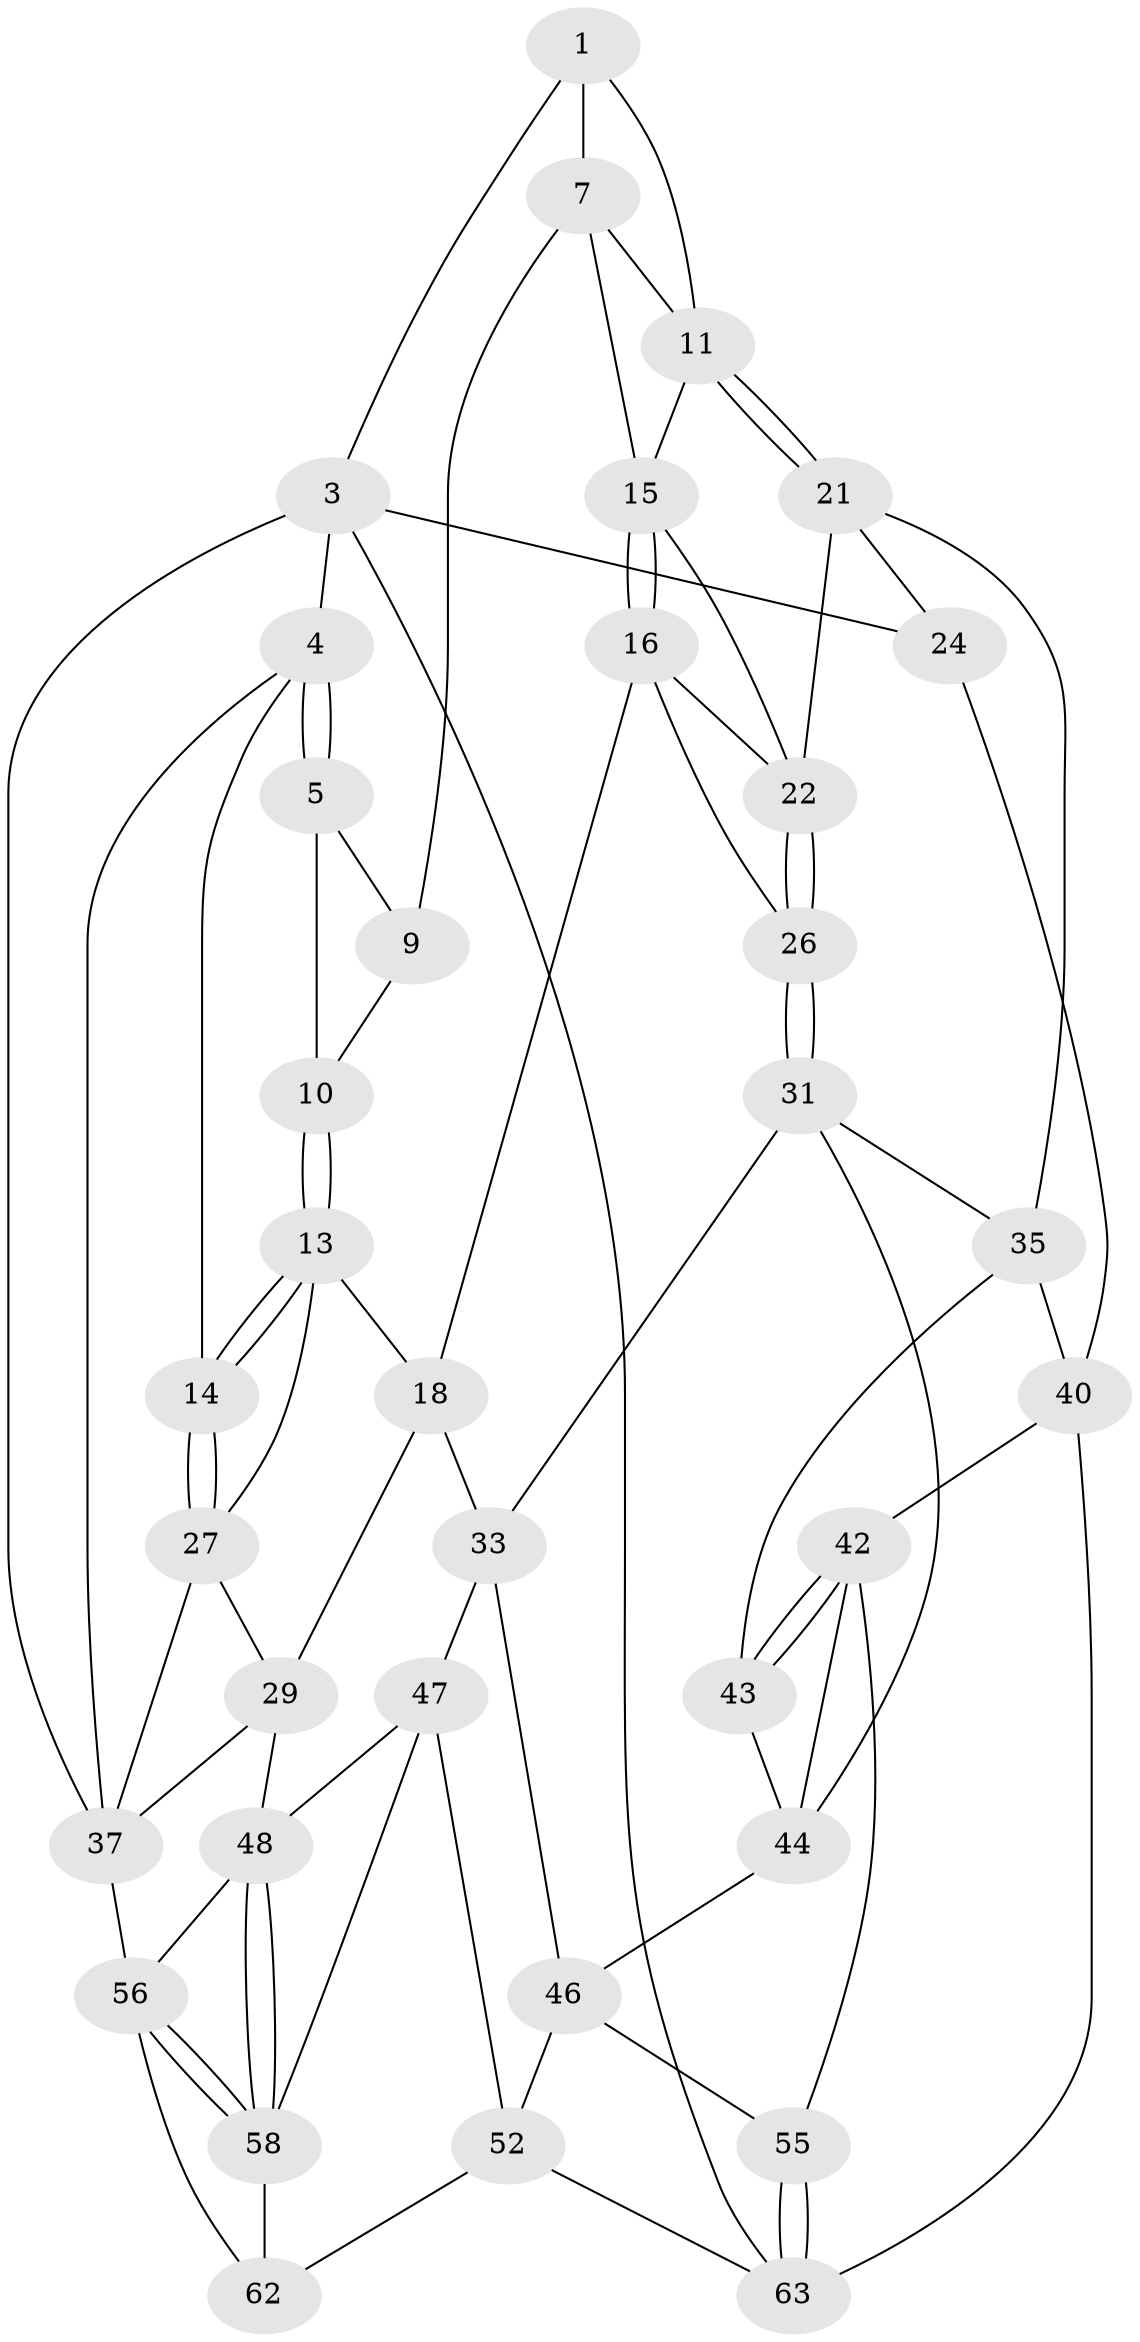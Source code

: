 // original degree distribution, {3: 0.03125, 5: 0.5625, 4: 0.21875, 6: 0.1875}
// Generated by graph-tools (version 1.1) at 2025/11/02/27/25 16:11:56]
// undirected, 36 vertices, 80 edges
graph export_dot {
graph [start="1"]
  node [color=gray90,style=filled];
  1 [pos="+0.47769147936362966+0",super="+2"];
  3 [pos="+1+0",super="+60"];
  4 [pos="+0+0"];
  5 [pos="+0+0",super="+6"];
  7 [pos="+0.4734380929542094+0.005934287202329338",super="+8"];
  9 [pos="+0.28863013164128737+0.1224407103868155"];
  10 [pos="+0.2848696468011451+0.12261362679725912"];
  11 [pos="+0.7950263828424794+0.17361464127661147",super="+12"];
  13 [pos="+0.18378937097334438+0.19109322243307578",super="+19"];
  14 [pos="+0+0.07648292599004342"];
  15 [pos="+0.3415621137605788+0.19176443527861053",super="+20"];
  16 [pos="+0.34502642805669026+0.2799130008134951",super="+17"];
  18 [pos="+0.31402089145881507+0.3193397073003297",super="+28"];
  21 [pos="+0.764832294687892+0.2888704497668055",super="+25"];
  22 [pos="+0.5579141901767546+0.31679682446826957",super="+23"];
  24 [pos="+1+0.4807202142102349",super="+39"];
  26 [pos="+0.4843535130120373+0.392731908430694"];
  27 [pos="+0+0.4110236042787035",super="+30"];
  29 [pos="+0+0.5079035522188875",super="+50"];
  31 [pos="+0.494471699611533+0.5393083902923086",super="+32"];
  33 [pos="+0.4017657809890685+0.6169753174528577",super="+34"];
  35 [pos="+0.799647243669868+0.5117846876196624",super="+36"];
  37 [pos="+0+0.8409689942826309",super="+38"];
  40 [pos="+1+1",super="+41"];
  42 [pos="+0.9723605916268745+0.9476437713200985",super="+54"];
  43 [pos="+0.7252356881992064+0.7347826838834388"];
  44 [pos="+0.6005067156113689+0.7794211125537472",super="+45"];
  46 [pos="+0.47256799547869294+0.8118700443901055",super="+51"];
  47 [pos="+0.28603721715896235+0.7663334758323436",super="+53"];
  48 [pos="+0.20867345923435332+0.8146265205731985",super="+49"];
  52 [pos="+0.3739837674596118+0.8712350033015421",super="+61"];
  55 [pos="+0.5691876239082566+0.9260537300461595"];
  56 [pos="+0.015661502943643577+1",super="+57"];
  58 [pos="+0.20806983386483724+0.9533677990314882",super="+59"];
  62 [pos="+0.3247296333368239+1"];
  63 [pos="+0.5693343027360596+0.9267849690868896",super="+64"];
  1 -- 7;
  1 -- 3;
  1 -- 11;
  3 -- 4;
  3 -- 24 [weight=2];
  3 -- 37;
  3 -- 63;
  4 -- 5;
  4 -- 5;
  4 -- 14;
  4 -- 37;
  5 -- 10;
  5 -- 9;
  7 -- 11;
  7 -- 9;
  7 -- 15;
  9 -- 10;
  10 -- 13;
  10 -- 13;
  11 -- 21;
  11 -- 21;
  11 -- 15;
  13 -- 14;
  13 -- 14;
  13 -- 18;
  13 -- 27;
  14 -- 27;
  14 -- 27;
  15 -- 16;
  15 -- 16;
  15 -- 22;
  16 -- 18;
  16 -- 26;
  16 -- 22;
  18 -- 29;
  18 -- 33;
  21 -- 22;
  21 -- 24;
  21 -- 35;
  22 -- 26;
  22 -- 26;
  24 -- 40;
  26 -- 31;
  26 -- 31;
  27 -- 37;
  27 -- 29;
  29 -- 48;
  29 -- 37;
  31 -- 35;
  31 -- 33;
  31 -- 44;
  33 -- 46;
  33 -- 47;
  35 -- 43;
  35 -- 40;
  37 -- 56;
  40 -- 63;
  40 -- 42;
  42 -- 43;
  42 -- 43;
  42 -- 44;
  42 -- 55;
  43 -- 44;
  44 -- 46;
  46 -- 52;
  46 -- 55;
  47 -- 48;
  47 -- 52;
  47 -- 58;
  48 -- 58;
  48 -- 58;
  48 -- 56;
  52 -- 62;
  52 -- 63;
  55 -- 63;
  55 -- 63;
  56 -- 58;
  56 -- 58;
  56 -- 62;
  58 -- 62;
}
